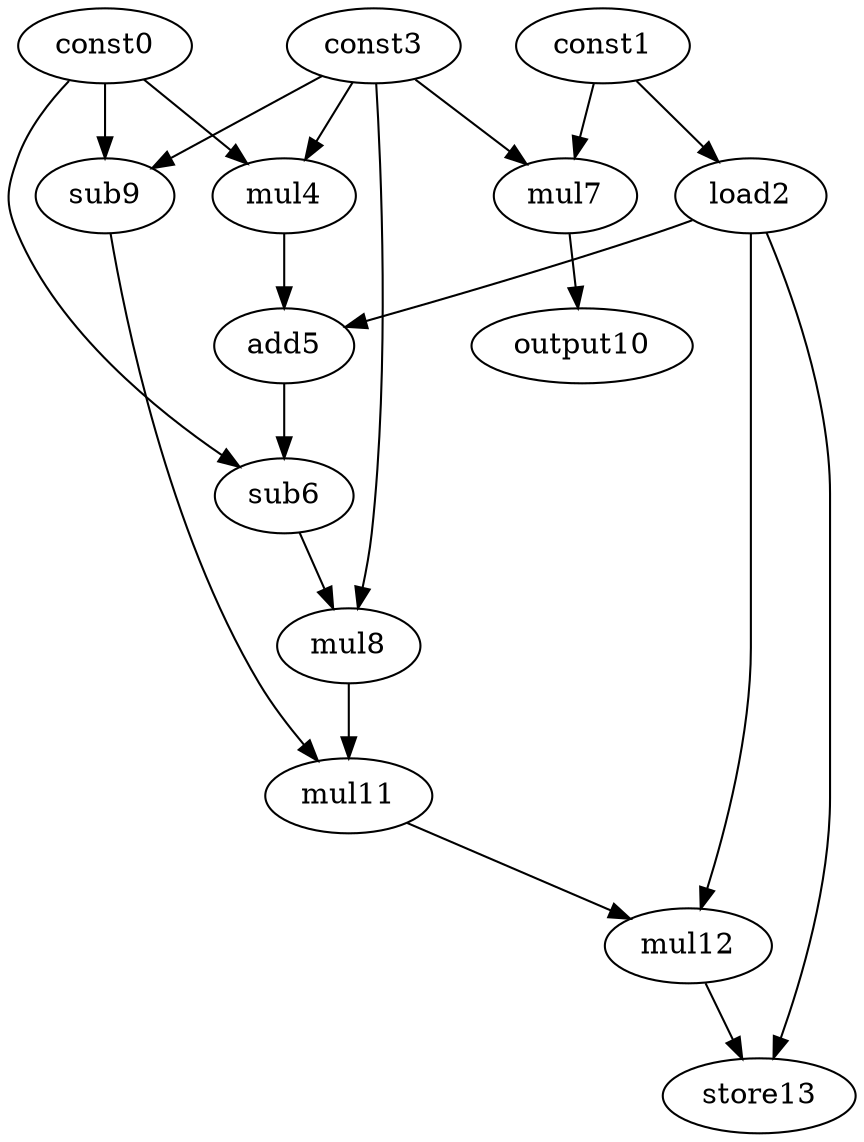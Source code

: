 digraph G { 
const0[opcode=const]; 
const1[opcode=const]; 
load2[opcode=load]; 
const3[opcode=const]; 
mul4[opcode=mul]; 
add5[opcode=add]; 
sub6[opcode=sub]; 
mul7[opcode=mul]; 
mul8[opcode=mul]; 
sub9[opcode=sub]; 
output10[opcode=output]; 
mul11[opcode=mul]; 
mul12[opcode=mul]; 
store13[opcode=store]; 
const1->load2[operand=0];
const0->mul4[operand=0];
const3->mul4[operand=1];
const1->mul7[operand=0];
const3->mul7[operand=1];
const0->sub9[operand=0];
const3->sub9[operand=1];
load2->add5[operand=0];
mul4->add5[operand=1];
mul7->output10[operand=0];
const0->sub6[operand=0];
add5->sub6[operand=1];
const3->mul8[operand=0];
sub6->mul8[operand=1];
mul8->mul11[operand=0];
sub9->mul11[operand=1];
load2->mul12[operand=0];
mul11->mul12[operand=1];
load2->store13[operand=0];
mul12->store13[operand=1];
}
